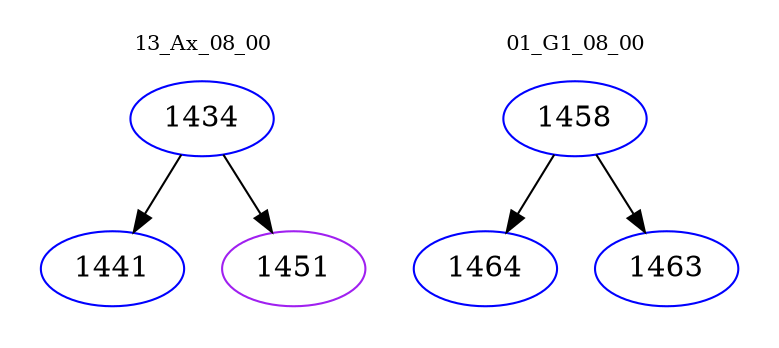 digraph{
subgraph cluster_0 {
color = white
label = "13_Ax_08_00";
fontsize=10;
T0_1434 [label="1434", color="blue"]
T0_1434 -> T0_1441 [color="black"]
T0_1441 [label="1441", color="blue"]
T0_1434 -> T0_1451 [color="black"]
T0_1451 [label="1451", color="purple"]
}
subgraph cluster_1 {
color = white
label = "01_G1_08_00";
fontsize=10;
T1_1458 [label="1458", color="blue"]
T1_1458 -> T1_1464 [color="black"]
T1_1464 [label="1464", color="blue"]
T1_1458 -> T1_1463 [color="black"]
T1_1463 [label="1463", color="blue"]
}
}
